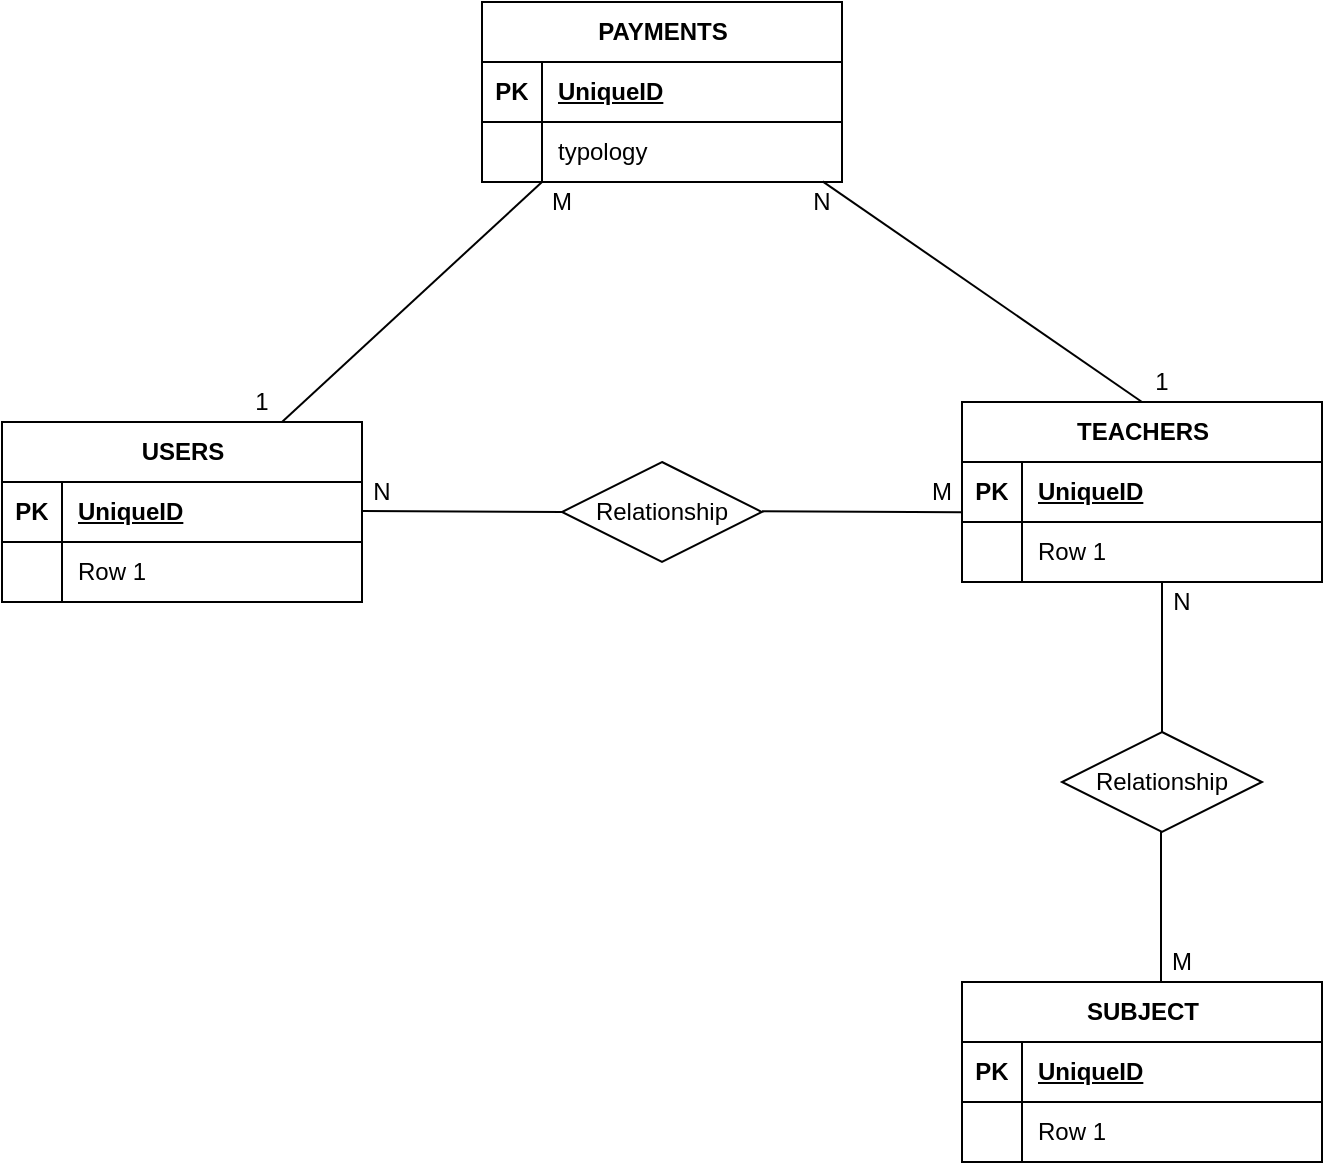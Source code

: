 <mxfile version="24.0.4" type="device">
  <diagram name="Pagina-1" id="NS2GII3DXYzSCXmFTFir">
    <mxGraphModel dx="370" dy="437" grid="1" gridSize="10" guides="1" tooltips="1" connect="1" arrows="1" fold="1" page="1" pageScale="1" pageWidth="827" pageHeight="1169" math="0" shadow="0">
      <root>
        <mxCell id="0" />
        <mxCell id="1" parent="0" />
        <mxCell id="5i34tL1BZO0txOr9Dpw5-1" value="USERS" style="shape=table;startSize=30;container=1;collapsible=1;childLayout=tableLayout;fixedRows=1;rowLines=0;fontStyle=1;align=center;resizeLast=1;html=1;" vertex="1" parent="1">
          <mxGeometry x="20" y="260" width="180" height="90" as="geometry" />
        </mxCell>
        <mxCell id="5i34tL1BZO0txOr9Dpw5-2" value="" style="shape=tableRow;horizontal=0;startSize=0;swimlaneHead=0;swimlaneBody=0;fillColor=none;collapsible=0;dropTarget=0;points=[[0,0.5],[1,0.5]];portConstraint=eastwest;top=0;left=0;right=0;bottom=1;" vertex="1" parent="5i34tL1BZO0txOr9Dpw5-1">
          <mxGeometry y="30" width="180" height="30" as="geometry" />
        </mxCell>
        <mxCell id="5i34tL1BZO0txOr9Dpw5-3" value="PK" style="shape=partialRectangle;connectable=0;fillColor=none;top=0;left=0;bottom=0;right=0;fontStyle=1;overflow=hidden;whiteSpace=wrap;html=1;" vertex="1" parent="5i34tL1BZO0txOr9Dpw5-2">
          <mxGeometry width="30" height="30" as="geometry">
            <mxRectangle width="30" height="30" as="alternateBounds" />
          </mxGeometry>
        </mxCell>
        <mxCell id="5i34tL1BZO0txOr9Dpw5-4" value="UniqueID" style="shape=partialRectangle;connectable=0;fillColor=none;top=0;left=0;bottom=0;right=0;align=left;spacingLeft=6;fontStyle=5;overflow=hidden;whiteSpace=wrap;html=1;" vertex="1" parent="5i34tL1BZO0txOr9Dpw5-2">
          <mxGeometry x="30" width="150" height="30" as="geometry">
            <mxRectangle width="150" height="30" as="alternateBounds" />
          </mxGeometry>
        </mxCell>
        <mxCell id="5i34tL1BZO0txOr9Dpw5-5" value="" style="shape=tableRow;horizontal=0;startSize=0;swimlaneHead=0;swimlaneBody=0;fillColor=none;collapsible=0;dropTarget=0;points=[[0,0.5],[1,0.5]];portConstraint=eastwest;top=0;left=0;right=0;bottom=0;" vertex="1" parent="5i34tL1BZO0txOr9Dpw5-1">
          <mxGeometry y="60" width="180" height="30" as="geometry" />
        </mxCell>
        <mxCell id="5i34tL1BZO0txOr9Dpw5-6" value="" style="shape=partialRectangle;connectable=0;fillColor=none;top=0;left=0;bottom=0;right=0;editable=1;overflow=hidden;whiteSpace=wrap;html=1;" vertex="1" parent="5i34tL1BZO0txOr9Dpw5-5">
          <mxGeometry width="30" height="30" as="geometry">
            <mxRectangle width="30" height="30" as="alternateBounds" />
          </mxGeometry>
        </mxCell>
        <mxCell id="5i34tL1BZO0txOr9Dpw5-7" value="Row 1" style="shape=partialRectangle;connectable=0;fillColor=none;top=0;left=0;bottom=0;right=0;align=left;spacingLeft=6;overflow=hidden;whiteSpace=wrap;html=1;" vertex="1" parent="5i34tL1BZO0txOr9Dpw5-5">
          <mxGeometry x="30" width="150" height="30" as="geometry">
            <mxRectangle width="150" height="30" as="alternateBounds" />
          </mxGeometry>
        </mxCell>
        <mxCell id="5i34tL1BZO0txOr9Dpw5-14" value="TEACHERS" style="shape=table;startSize=30;container=1;collapsible=1;childLayout=tableLayout;fixedRows=1;rowLines=0;fontStyle=1;align=center;resizeLast=1;html=1;" vertex="1" parent="1">
          <mxGeometry x="500" y="250" width="180" height="90" as="geometry" />
        </mxCell>
        <mxCell id="5i34tL1BZO0txOr9Dpw5-15" value="" style="shape=tableRow;horizontal=0;startSize=0;swimlaneHead=0;swimlaneBody=0;fillColor=none;collapsible=0;dropTarget=0;points=[[0,0.5],[1,0.5]];portConstraint=eastwest;top=0;left=0;right=0;bottom=1;" vertex="1" parent="5i34tL1BZO0txOr9Dpw5-14">
          <mxGeometry y="30" width="180" height="30" as="geometry" />
        </mxCell>
        <mxCell id="5i34tL1BZO0txOr9Dpw5-16" value="PK" style="shape=partialRectangle;connectable=0;fillColor=none;top=0;left=0;bottom=0;right=0;fontStyle=1;overflow=hidden;whiteSpace=wrap;html=1;" vertex="1" parent="5i34tL1BZO0txOr9Dpw5-15">
          <mxGeometry width="30" height="30" as="geometry">
            <mxRectangle width="30" height="30" as="alternateBounds" />
          </mxGeometry>
        </mxCell>
        <mxCell id="5i34tL1BZO0txOr9Dpw5-17" value="UniqueID" style="shape=partialRectangle;connectable=0;fillColor=none;top=0;left=0;bottom=0;right=0;align=left;spacingLeft=6;fontStyle=5;overflow=hidden;whiteSpace=wrap;html=1;" vertex="1" parent="5i34tL1BZO0txOr9Dpw5-15">
          <mxGeometry x="30" width="150" height="30" as="geometry">
            <mxRectangle width="150" height="30" as="alternateBounds" />
          </mxGeometry>
        </mxCell>
        <mxCell id="5i34tL1BZO0txOr9Dpw5-18" value="" style="shape=tableRow;horizontal=0;startSize=0;swimlaneHead=0;swimlaneBody=0;fillColor=none;collapsible=0;dropTarget=0;points=[[0,0.5],[1,0.5]];portConstraint=eastwest;top=0;left=0;right=0;bottom=0;" vertex="1" parent="5i34tL1BZO0txOr9Dpw5-14">
          <mxGeometry y="60" width="180" height="30" as="geometry" />
        </mxCell>
        <mxCell id="5i34tL1BZO0txOr9Dpw5-19" value="" style="shape=partialRectangle;connectable=0;fillColor=none;top=0;left=0;bottom=0;right=0;editable=1;overflow=hidden;whiteSpace=wrap;html=1;" vertex="1" parent="5i34tL1BZO0txOr9Dpw5-18">
          <mxGeometry width="30" height="30" as="geometry">
            <mxRectangle width="30" height="30" as="alternateBounds" />
          </mxGeometry>
        </mxCell>
        <mxCell id="5i34tL1BZO0txOr9Dpw5-20" value="Row 1" style="shape=partialRectangle;connectable=0;fillColor=none;top=0;left=0;bottom=0;right=0;align=left;spacingLeft=6;overflow=hidden;whiteSpace=wrap;html=1;" vertex="1" parent="5i34tL1BZO0txOr9Dpw5-18">
          <mxGeometry x="30" width="150" height="30" as="geometry">
            <mxRectangle width="150" height="30" as="alternateBounds" />
          </mxGeometry>
        </mxCell>
        <mxCell id="5i34tL1BZO0txOr9Dpw5-21" value="Relationship" style="shape=rhombus;perimeter=rhombusPerimeter;whiteSpace=wrap;html=1;align=center;" vertex="1" parent="1">
          <mxGeometry x="300" y="280" width="100" height="50" as="geometry" />
        </mxCell>
        <mxCell id="5i34tL1BZO0txOr9Dpw5-22" value="" style="endArrow=none;html=1;rounded=0;entryX=0;entryY=0.5;entryDx=0;entryDy=0;" edge="1" parent="1" target="5i34tL1BZO0txOr9Dpw5-21">
          <mxGeometry relative="1" as="geometry">
            <mxPoint x="200" y="304.5" as="sourcePoint" />
            <mxPoint x="360" y="304.5" as="targetPoint" />
          </mxGeometry>
        </mxCell>
        <mxCell id="5i34tL1BZO0txOr9Dpw5-23" value="" style="endArrow=none;html=1;rounded=0;entryX=0;entryY=0.5;entryDx=0;entryDy=0;" edge="1" parent="1">
          <mxGeometry relative="1" as="geometry">
            <mxPoint x="400" y="304.66" as="sourcePoint" />
            <mxPoint x="500" y="305.16" as="targetPoint" />
          </mxGeometry>
        </mxCell>
        <mxCell id="5i34tL1BZO0txOr9Dpw5-28" value="N" style="text;html=1;align=center;verticalAlign=middle;whiteSpace=wrap;rounded=0;" vertex="1" parent="1">
          <mxGeometry x="200" y="285" width="20" height="20" as="geometry" />
        </mxCell>
        <mxCell id="5i34tL1BZO0txOr9Dpw5-30" value="M" style="text;html=1;align=center;verticalAlign=middle;whiteSpace=wrap;rounded=0;" vertex="1" parent="1">
          <mxGeometry x="480" y="285" width="20" height="20" as="geometry" />
        </mxCell>
        <mxCell id="5i34tL1BZO0txOr9Dpw5-31" value="SUBJECT" style="shape=table;startSize=30;container=1;collapsible=1;childLayout=tableLayout;fixedRows=1;rowLines=0;fontStyle=1;align=center;resizeLast=1;html=1;" vertex="1" parent="1">
          <mxGeometry x="500" y="540" width="180" height="90" as="geometry" />
        </mxCell>
        <mxCell id="5i34tL1BZO0txOr9Dpw5-32" value="" style="shape=tableRow;horizontal=0;startSize=0;swimlaneHead=0;swimlaneBody=0;fillColor=none;collapsible=0;dropTarget=0;points=[[0,0.5],[1,0.5]];portConstraint=eastwest;top=0;left=0;right=0;bottom=1;" vertex="1" parent="5i34tL1BZO0txOr9Dpw5-31">
          <mxGeometry y="30" width="180" height="30" as="geometry" />
        </mxCell>
        <mxCell id="5i34tL1BZO0txOr9Dpw5-33" value="PK" style="shape=partialRectangle;connectable=0;fillColor=none;top=0;left=0;bottom=0;right=0;fontStyle=1;overflow=hidden;whiteSpace=wrap;html=1;" vertex="1" parent="5i34tL1BZO0txOr9Dpw5-32">
          <mxGeometry width="30" height="30" as="geometry">
            <mxRectangle width="30" height="30" as="alternateBounds" />
          </mxGeometry>
        </mxCell>
        <mxCell id="5i34tL1BZO0txOr9Dpw5-34" value="UniqueID" style="shape=partialRectangle;connectable=0;fillColor=none;top=0;left=0;bottom=0;right=0;align=left;spacingLeft=6;fontStyle=5;overflow=hidden;whiteSpace=wrap;html=1;" vertex="1" parent="5i34tL1BZO0txOr9Dpw5-32">
          <mxGeometry x="30" width="150" height="30" as="geometry">
            <mxRectangle width="150" height="30" as="alternateBounds" />
          </mxGeometry>
        </mxCell>
        <mxCell id="5i34tL1BZO0txOr9Dpw5-35" value="" style="shape=tableRow;horizontal=0;startSize=0;swimlaneHead=0;swimlaneBody=0;fillColor=none;collapsible=0;dropTarget=0;points=[[0,0.5],[1,0.5]];portConstraint=eastwest;top=0;left=0;right=0;bottom=0;" vertex="1" parent="5i34tL1BZO0txOr9Dpw5-31">
          <mxGeometry y="60" width="180" height="30" as="geometry" />
        </mxCell>
        <mxCell id="5i34tL1BZO0txOr9Dpw5-36" value="" style="shape=partialRectangle;connectable=0;fillColor=none;top=0;left=0;bottom=0;right=0;editable=1;overflow=hidden;whiteSpace=wrap;html=1;" vertex="1" parent="5i34tL1BZO0txOr9Dpw5-35">
          <mxGeometry width="30" height="30" as="geometry">
            <mxRectangle width="30" height="30" as="alternateBounds" />
          </mxGeometry>
        </mxCell>
        <mxCell id="5i34tL1BZO0txOr9Dpw5-37" value="Row 1" style="shape=partialRectangle;connectable=0;fillColor=none;top=0;left=0;bottom=0;right=0;align=left;spacingLeft=6;overflow=hidden;whiteSpace=wrap;html=1;" vertex="1" parent="5i34tL1BZO0txOr9Dpw5-35">
          <mxGeometry x="30" width="150" height="30" as="geometry">
            <mxRectangle width="150" height="30" as="alternateBounds" />
          </mxGeometry>
        </mxCell>
        <mxCell id="5i34tL1BZO0txOr9Dpw5-38" value="Relationship" style="shape=rhombus;perimeter=rhombusPerimeter;whiteSpace=wrap;html=1;align=center;" vertex="1" parent="1">
          <mxGeometry x="550" y="415" width="100" height="50" as="geometry" />
        </mxCell>
        <mxCell id="5i34tL1BZO0txOr9Dpw5-39" value="" style="endArrow=none;html=1;rounded=0;entryX=0;entryY=0.5;entryDx=0;entryDy=0;exitX=0.5;exitY=0;exitDx=0;exitDy=0;" edge="1" parent="1" source="5i34tL1BZO0txOr9Dpw5-38">
          <mxGeometry relative="1" as="geometry">
            <mxPoint x="510" y="389.5" as="sourcePoint" />
            <mxPoint x="600" y="340" as="targetPoint" />
          </mxGeometry>
        </mxCell>
        <mxCell id="5i34tL1BZO0txOr9Dpw5-40" value="N" style="text;html=1;align=center;verticalAlign=middle;whiteSpace=wrap;rounded=0;" vertex="1" parent="1">
          <mxGeometry x="600" y="340" width="20" height="20" as="geometry" />
        </mxCell>
        <mxCell id="5i34tL1BZO0txOr9Dpw5-42" value="" style="endArrow=none;html=1;rounded=0;entryX=0;entryY=0.5;entryDx=0;entryDy=0;exitX=0.5;exitY=0;exitDx=0;exitDy=0;" edge="1" parent="1">
          <mxGeometry relative="1" as="geometry">
            <mxPoint x="599.5" y="540" as="sourcePoint" />
            <mxPoint x="599.5" y="465" as="targetPoint" />
          </mxGeometry>
        </mxCell>
        <mxCell id="5i34tL1BZO0txOr9Dpw5-43" value="M" style="text;html=1;align=center;verticalAlign=middle;whiteSpace=wrap;rounded=0;" vertex="1" parent="1">
          <mxGeometry x="600" y="520" width="20" height="20" as="geometry" />
        </mxCell>
        <mxCell id="5i34tL1BZO0txOr9Dpw5-44" value="PAYMENTS" style="shape=table;startSize=30;container=1;collapsible=1;childLayout=tableLayout;fixedRows=1;rowLines=0;fontStyle=1;align=center;resizeLast=1;html=1;" vertex="1" parent="1">
          <mxGeometry x="260" y="50" width="180" height="90" as="geometry" />
        </mxCell>
        <mxCell id="5i34tL1BZO0txOr9Dpw5-45" value="" style="shape=tableRow;horizontal=0;startSize=0;swimlaneHead=0;swimlaneBody=0;fillColor=none;collapsible=0;dropTarget=0;points=[[0,0.5],[1,0.5]];portConstraint=eastwest;top=0;left=0;right=0;bottom=1;" vertex="1" parent="5i34tL1BZO0txOr9Dpw5-44">
          <mxGeometry y="30" width="180" height="30" as="geometry" />
        </mxCell>
        <mxCell id="5i34tL1BZO0txOr9Dpw5-46" value="PK" style="shape=partialRectangle;connectable=0;fillColor=none;top=0;left=0;bottom=0;right=0;fontStyle=1;overflow=hidden;whiteSpace=wrap;html=1;" vertex="1" parent="5i34tL1BZO0txOr9Dpw5-45">
          <mxGeometry width="30" height="30" as="geometry">
            <mxRectangle width="30" height="30" as="alternateBounds" />
          </mxGeometry>
        </mxCell>
        <mxCell id="5i34tL1BZO0txOr9Dpw5-47" value="UniqueID" style="shape=partialRectangle;connectable=0;fillColor=none;top=0;left=0;bottom=0;right=0;align=left;spacingLeft=6;fontStyle=5;overflow=hidden;whiteSpace=wrap;html=1;" vertex="1" parent="5i34tL1BZO0txOr9Dpw5-45">
          <mxGeometry x="30" width="150" height="30" as="geometry">
            <mxRectangle width="150" height="30" as="alternateBounds" />
          </mxGeometry>
        </mxCell>
        <mxCell id="5i34tL1BZO0txOr9Dpw5-48" value="" style="shape=tableRow;horizontal=0;startSize=0;swimlaneHead=0;swimlaneBody=0;fillColor=none;collapsible=0;dropTarget=0;points=[[0,0.5],[1,0.5]];portConstraint=eastwest;top=0;left=0;right=0;bottom=0;" vertex="1" parent="5i34tL1BZO0txOr9Dpw5-44">
          <mxGeometry y="60" width="180" height="30" as="geometry" />
        </mxCell>
        <mxCell id="5i34tL1BZO0txOr9Dpw5-49" value="" style="shape=partialRectangle;connectable=0;fillColor=none;top=0;left=0;bottom=0;right=0;editable=1;overflow=hidden;whiteSpace=wrap;html=1;" vertex="1" parent="5i34tL1BZO0txOr9Dpw5-48">
          <mxGeometry width="30" height="30" as="geometry">
            <mxRectangle width="30" height="30" as="alternateBounds" />
          </mxGeometry>
        </mxCell>
        <mxCell id="5i34tL1BZO0txOr9Dpw5-50" value="typology" style="shape=partialRectangle;connectable=0;fillColor=none;top=0;left=0;bottom=0;right=0;align=left;spacingLeft=6;overflow=hidden;whiteSpace=wrap;html=1;" vertex="1" parent="5i34tL1BZO0txOr9Dpw5-48">
          <mxGeometry x="30" width="150" height="30" as="geometry">
            <mxRectangle width="150" height="30" as="alternateBounds" />
          </mxGeometry>
        </mxCell>
        <mxCell id="5i34tL1BZO0txOr9Dpw5-58" value="" style="endArrow=none;html=1;rounded=0;entryX=0.946;entryY=0.989;entryDx=0;entryDy=0;exitX=0.5;exitY=0;exitDx=0;exitDy=0;entryPerimeter=0;" edge="1" parent="1" source="5i34tL1BZO0txOr9Dpw5-14" target="5i34tL1BZO0txOr9Dpw5-48">
          <mxGeometry relative="1" as="geometry">
            <mxPoint x="599" y="215" as="sourcePoint" />
            <mxPoint x="599" y="140" as="targetPoint" />
          </mxGeometry>
        </mxCell>
        <mxCell id="5i34tL1BZO0txOr9Dpw5-59" value="1" style="text;html=1;align=center;verticalAlign=middle;whiteSpace=wrap;rounded=0;" vertex="1" parent="1">
          <mxGeometry x="590" y="230" width="20" height="20" as="geometry" />
        </mxCell>
        <mxCell id="5i34tL1BZO0txOr9Dpw5-60" value="N" style="text;html=1;align=center;verticalAlign=middle;whiteSpace=wrap;rounded=0;" vertex="1" parent="1">
          <mxGeometry x="420" y="140" width="20" height="20" as="geometry" />
        </mxCell>
        <mxCell id="5i34tL1BZO0txOr9Dpw5-63" value="" style="endArrow=none;html=1;rounded=0;" edge="1" parent="1">
          <mxGeometry width="50" height="50" relative="1" as="geometry">
            <mxPoint x="160" y="260" as="sourcePoint" />
            <mxPoint x="290" y="140" as="targetPoint" />
          </mxGeometry>
        </mxCell>
        <mxCell id="5i34tL1BZO0txOr9Dpw5-64" value="1" style="text;html=1;align=center;verticalAlign=middle;whiteSpace=wrap;rounded=0;" vertex="1" parent="1">
          <mxGeometry x="140" y="240" width="20" height="20" as="geometry" />
        </mxCell>
        <mxCell id="5i34tL1BZO0txOr9Dpw5-65" value="M" style="text;html=1;align=center;verticalAlign=middle;whiteSpace=wrap;rounded=0;" vertex="1" parent="1">
          <mxGeometry x="290" y="140" width="20" height="20" as="geometry" />
        </mxCell>
      </root>
    </mxGraphModel>
  </diagram>
</mxfile>
